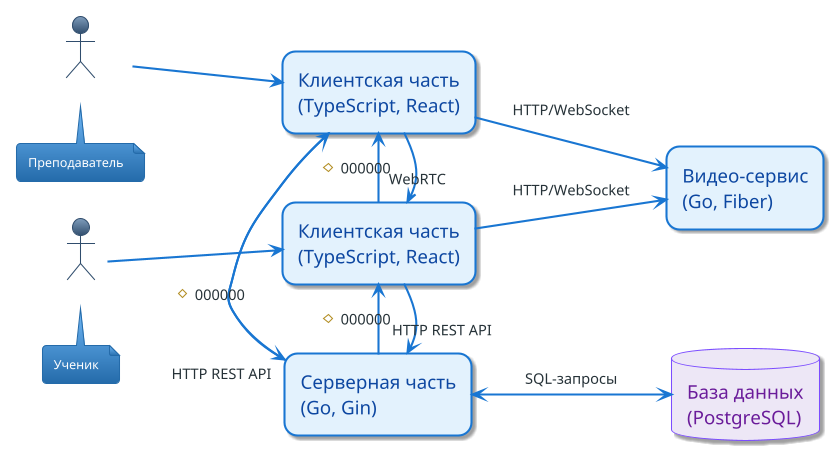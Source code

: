 @startuml
!theme spacelab

left to right direction

skinparam ArrowThickness 2
skinparam ArrowFontSize 14
skinparam ArrowFontColor #263238
skinparam ArrowColor #1976d2
skinparam rectangle {
  BackgroundColor #e3f2fd
  BorderColor #1976d2
  FontSize 18
  FontColor #0d47a1
  RoundCorner 25
  Shadowing true
}
skinparam database {
  BackgroundColor #ede7f6
  BorderColor #7c4dff
  FontSize 18
  FontColor #6a1b9a
  RoundCorner 25
  Shadowing true
}

actor Teacher as "Преподаватель"
note bottom of Teacher : Преподаватель
actor Student as "Ученик"
note bottom of Student : Ученик

rectangle "Клиентская часть\n(TypeScript, React)" as Frontend1
rectangle "Клиентская часть\n(TypeScript, React)" as Frontend2

rectangle "Серверная часть\n(Go, Gin)" as Backend
rectangle "Видео-сервис\n(Go, Fiber)" as VideoService

database "База данных\n(PostgreSQL)" as DB

Teacher --> Frontend1
Student --> Frontend2

Frontend1 -right-> Backend : ""
Backend -left-> Frontend1 : "HTTP REST API" #000000
Frontend2 -right-> Backend : ""
Backend -left-> Frontend2 : "HTTP REST API" #000000
Frontend1 -down-> VideoService : "HTTP/WebSocket"
Frontend2 -down-> VideoService : "HTTP/WebSocket"
Backend <-down-> DB : "SQL-запросы"

' WebRTC соединение между двумя клиентскими частями
Frontend1 -right-> Frontend2 : ""
Frontend2 -left-> Frontend1 : "WebRTC" #000000

@enduml
